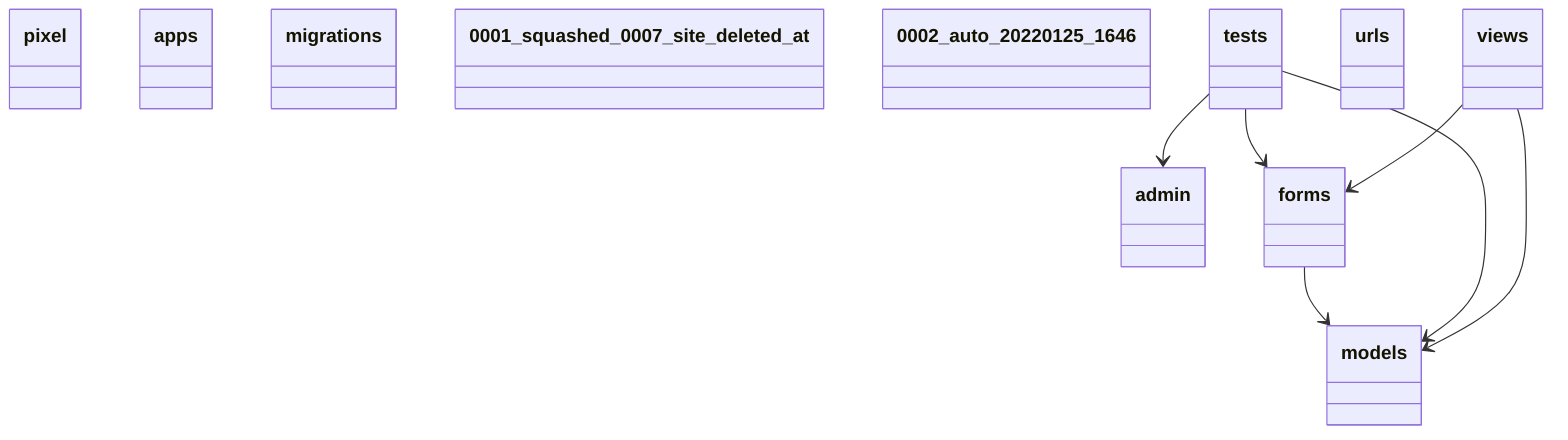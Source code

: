 classDiagram
  class pixel {
  }
  class admin {
  }
  class apps {
  }
  class forms {
  }
  class migrations {
  }
  class 0001_squashed_0007_site_deleted_at {
  }
  class 0002_auto_20220125_1646 {
  }
  class models {
  }
  class tests {
  }
  class urls {
  }
  class views {
  }
  forms --> models
  tests --> admin
  tests --> forms
  tests --> models
  views --> forms
  views --> models